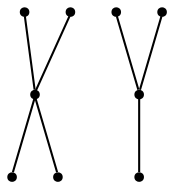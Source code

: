 graph {
  node [shape=point,comment="{\"directed\":false,\"doi\":\"10.1007/978-3-319-27261-0_24\",\"figure\":\"1 (3)\"}"]

  v0 [pos="1493.855735487741,1652.587817099188"]
  v1 [pos="1488.4610213070862,1607.5635723421217"]
  v2 [pos="1475.1682759120545,1584.0694660640884"]
  v3 [pos="1472.6772950313655,1691.2101855994479"]
  v4 [pos="1456.4810071016213,1564.1351547516551"]
  v5 [pos="1417.8592144618192,1564.1351547516554"]
  v6 [pos="1364.287085348645,1564.1351547516554"]
  v7 [pos="1328.1595483930432,1628.9177002381193"]
  v8 [pos="1384.21951076023,1703.6703105152562"]

  v7 -- v0 [id="-2",pos="1328.1595483930432,1628.9177002381193 1333.5583640266395,1629.3425928377735 1333.5583640266395,1629.3425928377735 1333.5583640266395,1629.3425928377735 1338.959182695393,1629.755149435582 1349.7525535385998,1630.5885290241883 1361.170998527777,1631.00528240613 1372.5936403525222,1631.4178390039383 1384.6372866645052,1631.4178390039383 1396.0557316536822,1631.209525900606 1407.4783734784273,1631.00528240613 1418.2759411572022,1630.5885290241883 1430.1111446359714,1631.83459238588 1441.946475291576,1633.0806557475714 1454.8193145703394,1635.9852118934862 1465.6168822491143,1639.7232748032839 1476.414449927889,1643.4613377130818 1485.1366188298398,1648.0287106026296 1489.499801698599,1650.3122698721268 1493.855735487741,1652.587817099188 1493.855735487741,1652.587817099188 1493.855735487741,1652.587817099188"]
  v7 -- v2 [id="-3",pos="1328.1595483930432,1628.9177002381193 1333.9709256806634,1624.7710231640926 1333.9709256806634,1624.7710231640926 1333.9709256806634,1624.7710231640926 1339.7885028390092,1620.6204036564864 1351.411193825832,1612.3150950324175 1367.1928216837684,1606.7100990597874 1382.9745767185404,1601.100906303024 1402.9068749532898,1598.1921533729762 1421.597291390399,1594.875040629253 1440.2836381687757,1591.5537311013968 1457.7281031495124,1587.811471407466 1466.446075215895,1585.9445383446334 1475.1682759120545,1584.0694660640884 1475.1682759120545,1584.0694660640884 1475.1682759120545,1584.0694660640884"]
  v5 -- v8 [id="-4",pos="1417.8592144618192,1564.1351547516554 1416.4089852135917,1577.222476338623 1416.4089852135917,1577.222476338623 1416.4089852135917,1577.222476338623 1414.9545909240053,1590.2994013467157 1412.0458023448325,1616.4657145400238 1406.440737678433,1639.7192051944276 1400.8314761764655,1662.9725686735546 1392.526065764107,1683.3255727909002 1388.375395387294,1693.5020112619345 1384.21951076023,1703.6703105152562 1384.21951076023,1703.6703105152562 1384.21951076023,1703.6703105152562"]
  v8 -- v6 [id="-5",pos="1384.21951076023,1703.6703105152562 1385.2581639749073,1694.3272516328282 1385.2581639749073,1694.3272516328282 1385.2581639749073,1694.3272516328282 1386.2999966104699,1684.9841927504 1388.375395387294,1666.2940053766877 1385.049848318529,1643.040514722284 1381.7284980853321,1619.7829544590238 1373.0062020065461,1591.9622180903489 1368.651412808923,1578.051786318373 1364.287085348645,1564.1351547516554 1364.287085348645,1564.1351547516554 1364.287085348645,1564.1351547516554"]
  v4 -- v8 [id="-8",pos="1456.4810071016213,1564.1351547516551 1451.4937675015747,1579.9227889900617 1451.4937675015747,1579.9227889900617 1451.4937675015747,1579.9227889900617 1446.5137769811456,1595.7042234337262 1436.5455294459869,1627.267219496332 1424.501883134004,1650.524779759592 1412.4625608344245,1673.778270413996 1398.3436429224528,1688.7303948779106 1391.279987130899,1696.202323913373 1384.21951076023,1703.6703105152562 1384.21951076023,1703.6703105152562 1384.21951076023,1703.6703105152562"]
  v3 -- v7 [id="-11",pos="1472.6772950313655,1691.2101855994479 1464.5791192722845,1687.0677053095542 1464.5791192722845,1687.0677053095542 1464.5791192722845,1687.0677053095542 1456.4820245163044,1682.912889017815 1440.2836381687757,1674.607580393746 1427.4107988900123,1668.1690776572327 1414.5378324344133,1661.7347717048526 1404.9821465532784,1657.1633292064485 1394.1887757100717,1654.671329658342 1383.391208031297,1652.179202934959 1371.3476888961495,1651.7666463371506 1360.1333627277827,1647.8202703240204 1348.9232333949838,1643.8738943108901 1338.538227370233,1636.3977684912945 1333.3457243578578,1632.6639023656298 1328.1595483930432,1628.9177002381193 1328.1595483930432,1628.9177002381193 1328.1595483930432,1628.9177002381193"]
  v1 -- v7 [id="-19",pos="1488.4610213070862,1607.5635723421217 1475.4475244483747,1608.0395894030332 1475.4475244483747,1608.0395894030332 1475.4475244483747,1608.0395894030332 1462.4330101749804,1608.5145890617307 1436.403854451356,1609.4647155544023 1409.6912504143145,1613.0235884992458 1382.9745767185404,1616.5824614440892 1355.5659338613777,1622.7541504499607 1341.863774438998,1625.8338269519734 1328.1616150166185,1628.9217698469756 1341.863774438998,1625.8338269519734 1341.863774438998,1625.8338269519734 1328.1595483930432,1628.9177002381193 1328.1595483930432,1628.9177002381193 1328.1595483930432,1628.9177002381193"]
}